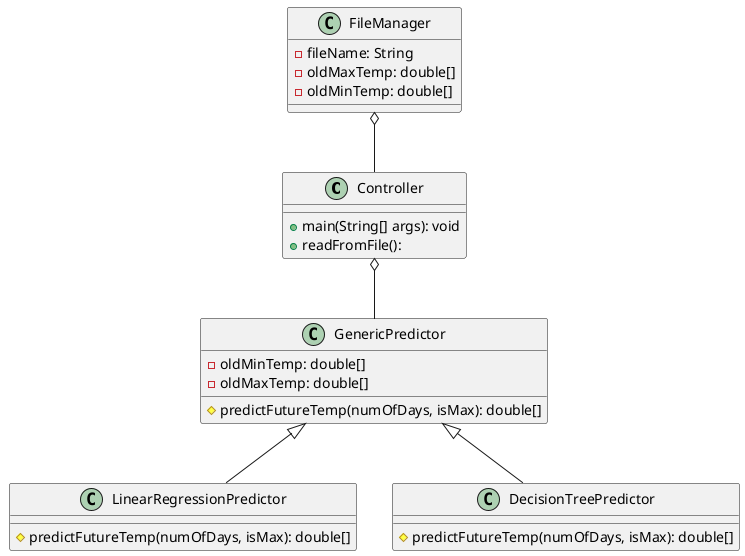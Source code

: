 @startuml "Prediction Model"

class Controller {
    +main(String[] args): void
    +readFromFile(): 
}

class GenericPredictor {
    -oldMinTemp: double[]
    -oldMaxTemp: double[]
    #predictFutureTemp(numOfDays, isMax): double[]
}

class LinearRegressionPredictor extends GenericPredictor {
    #predictFutureTemp(numOfDays, isMax): double[]
}

class DecisionTreePredictor extends GenericPredictor {
    #predictFutureTemp(numOfDays, isMax): double[]
}

class FileManager {
    -fileName: String
    -oldMaxTemp: double[]
    -oldMinTemp: double[]
}

FileManager o-- Controller
Controller o-- GenericPredictor

@enduml